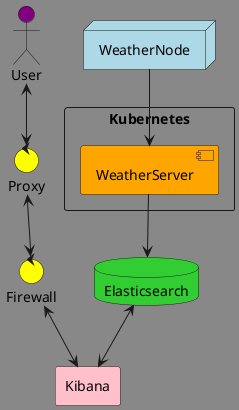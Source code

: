 @startuml
'https://plantuml.com/deployment-diagram

skinparam {
    backgroundColor #888
    handwritten false
}
actor User #Purple
control Firewall #Yellow
control Proxy #Yellow
rectangle Kubernetes {
    component WeatherServer #Orange
}
node WeatherNode #LightBlue
database Elasticsearch #LimeGreen
rectangle Kibana #Pink

User <--> Proxy
Proxy <--> Firewall
Firewall <--> Kibana
WeatherNode --> WeatherServer
WeatherServer --> Elasticsearch
Elasticsearch <--> Kibana

@enduml